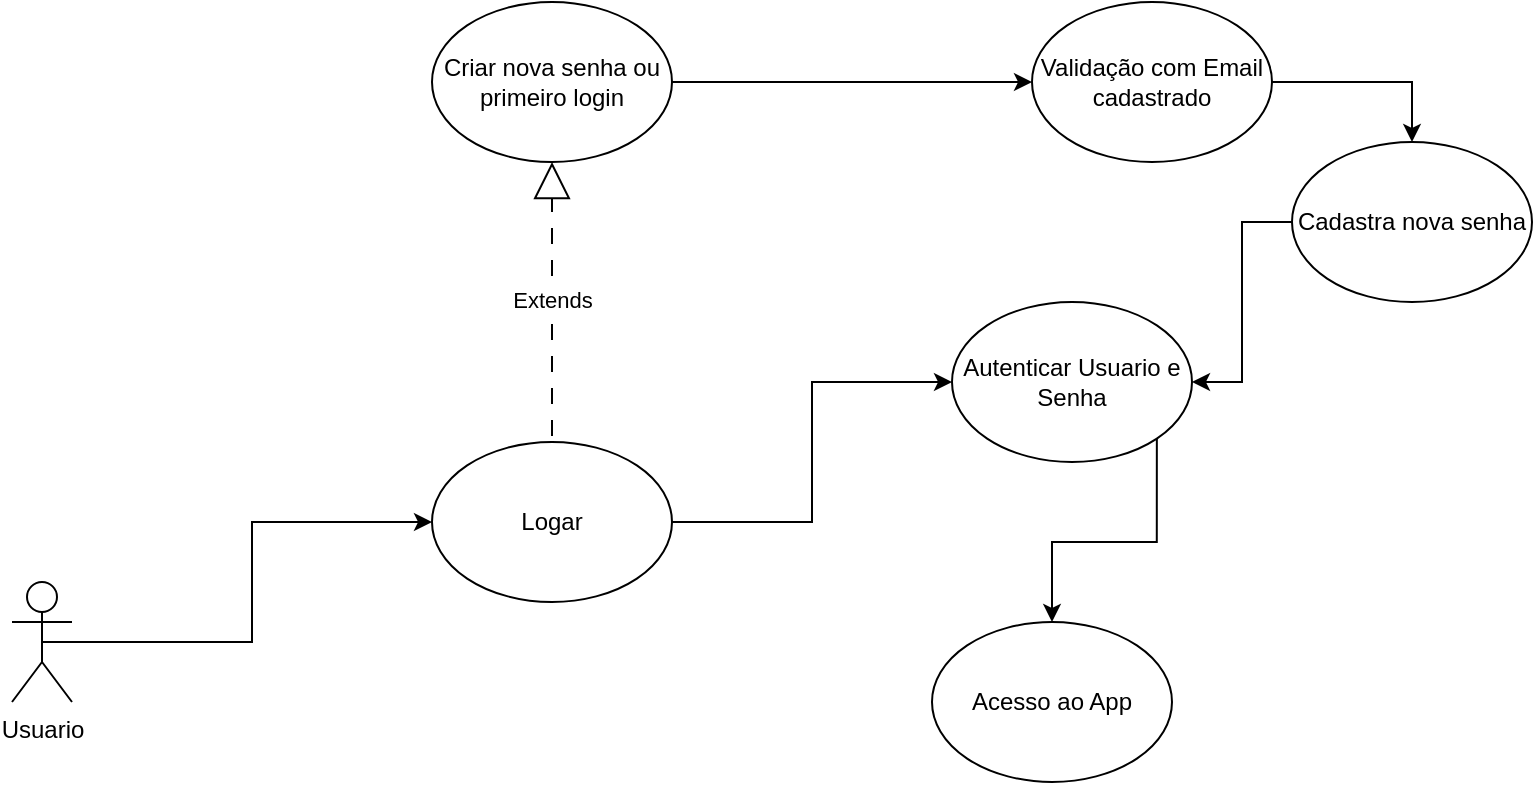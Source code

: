 <mxfile version="27.1.4">
  <diagram name="Page-1" id="GP7IrBBnLj05LESUmmev">
    <mxGraphModel dx="983" dy="550" grid="1" gridSize="10" guides="1" tooltips="1" connect="1" arrows="1" fold="1" page="1" pageScale="1" pageWidth="850" pageHeight="1100" math="0" shadow="0">
      <root>
        <mxCell id="0" />
        <mxCell id="1" parent="0" />
        <mxCell id="FNcLjiw7w3rflL2UHD69-10" style="edgeStyle=orthogonalEdgeStyle;rounded=0;orthogonalLoop=1;jettySize=auto;html=1;exitX=0.5;exitY=0.5;exitDx=0;exitDy=0;exitPerimeter=0;" edge="1" parent="1" source="FNcLjiw7w3rflL2UHD69-1" target="FNcLjiw7w3rflL2UHD69-5">
          <mxGeometry relative="1" as="geometry" />
        </mxCell>
        <mxCell id="FNcLjiw7w3rflL2UHD69-1" value="Usuario" style="shape=umlActor;verticalLabelPosition=bottom;verticalAlign=top;html=1;outlineConnect=0;" vertex="1" parent="1">
          <mxGeometry x="30" y="410" width="30" height="60" as="geometry" />
        </mxCell>
        <mxCell id="FNcLjiw7w3rflL2UHD69-19" style="edgeStyle=orthogonalEdgeStyle;rounded=0;orthogonalLoop=1;jettySize=auto;html=1;exitX=1;exitY=0.5;exitDx=0;exitDy=0;entryX=0;entryY=0.5;entryDx=0;entryDy=0;" edge="1" parent="1" source="FNcLjiw7w3rflL2UHD69-3" target="FNcLjiw7w3rflL2UHD69-18">
          <mxGeometry relative="1" as="geometry" />
        </mxCell>
        <mxCell id="FNcLjiw7w3rflL2UHD69-3" value="Criar nova senha ou primeiro login" style="ellipse;whiteSpace=wrap;html=1;" vertex="1" parent="1">
          <mxGeometry x="240" y="120" width="120" height="80" as="geometry" />
        </mxCell>
        <mxCell id="FNcLjiw7w3rflL2UHD69-12" style="edgeStyle=orthogonalEdgeStyle;rounded=0;orthogonalLoop=1;jettySize=auto;html=1;exitX=1;exitY=0.5;exitDx=0;exitDy=0;" edge="1" parent="1" source="FNcLjiw7w3rflL2UHD69-5" target="FNcLjiw7w3rflL2UHD69-6">
          <mxGeometry relative="1" as="geometry" />
        </mxCell>
        <mxCell id="FNcLjiw7w3rflL2UHD69-5" value="Logar" style="ellipse;whiteSpace=wrap;html=1;" vertex="1" parent="1">
          <mxGeometry x="240" y="340" width="120" height="80" as="geometry" />
        </mxCell>
        <mxCell id="FNcLjiw7w3rflL2UHD69-21" style="edgeStyle=orthogonalEdgeStyle;rounded=0;orthogonalLoop=1;jettySize=auto;html=1;exitX=1;exitY=1;exitDx=0;exitDy=0;" edge="1" parent="1" source="FNcLjiw7w3rflL2UHD69-6" target="FNcLjiw7w3rflL2UHD69-7">
          <mxGeometry relative="1" as="geometry">
            <mxPoint x="550" y="420" as="targetPoint" />
          </mxGeometry>
        </mxCell>
        <mxCell id="FNcLjiw7w3rflL2UHD69-6" value="Autenticar Usuario e Senha" style="ellipse;whiteSpace=wrap;html=1;" vertex="1" parent="1">
          <mxGeometry x="500" y="270" width="120" height="80" as="geometry" />
        </mxCell>
        <mxCell id="FNcLjiw7w3rflL2UHD69-7" value="Acesso ao App" style="ellipse;whiteSpace=wrap;html=1;" vertex="1" parent="1">
          <mxGeometry x="490" y="430" width="120" height="80" as="geometry" />
        </mxCell>
        <mxCell id="FNcLjiw7w3rflL2UHD69-23" style="edgeStyle=orthogonalEdgeStyle;rounded=0;orthogonalLoop=1;jettySize=auto;html=1;exitX=1;exitY=0.5;exitDx=0;exitDy=0;entryX=0.5;entryY=0;entryDx=0;entryDy=0;" edge="1" parent="1" source="FNcLjiw7w3rflL2UHD69-18" target="FNcLjiw7w3rflL2UHD69-22">
          <mxGeometry relative="1" as="geometry" />
        </mxCell>
        <mxCell id="FNcLjiw7w3rflL2UHD69-18" value="Validação com Email cadastrado" style="ellipse;whiteSpace=wrap;html=1;" vertex="1" parent="1">
          <mxGeometry x="540" y="120" width="120" height="80" as="geometry" />
        </mxCell>
        <mxCell id="FNcLjiw7w3rflL2UHD69-24" style="edgeStyle=orthogonalEdgeStyle;rounded=0;orthogonalLoop=1;jettySize=auto;html=1;exitX=0;exitY=0.5;exitDx=0;exitDy=0;" edge="1" parent="1" source="FNcLjiw7w3rflL2UHD69-22" target="FNcLjiw7w3rflL2UHD69-6">
          <mxGeometry relative="1" as="geometry" />
        </mxCell>
        <mxCell id="FNcLjiw7w3rflL2UHD69-22" value="Cadastra nova senha" style="ellipse;whiteSpace=wrap;html=1;" vertex="1" parent="1">
          <mxGeometry x="670" y="190" width="120" height="80" as="geometry" />
        </mxCell>
        <mxCell id="FNcLjiw7w3rflL2UHD69-25" value="Extends" style="endArrow=block;endSize=16;endFill=0;html=1;rounded=0;entryX=0.5;entryY=1;entryDx=0;entryDy=0;dashed=1;dashPattern=8 8;" edge="1" parent="1" target="FNcLjiw7w3rflL2UHD69-3">
          <mxGeometry width="160" relative="1" as="geometry">
            <mxPoint x="300" y="337" as="sourcePoint" />
            <mxPoint x="490" y="240" as="targetPoint" />
          </mxGeometry>
        </mxCell>
      </root>
    </mxGraphModel>
  </diagram>
</mxfile>
